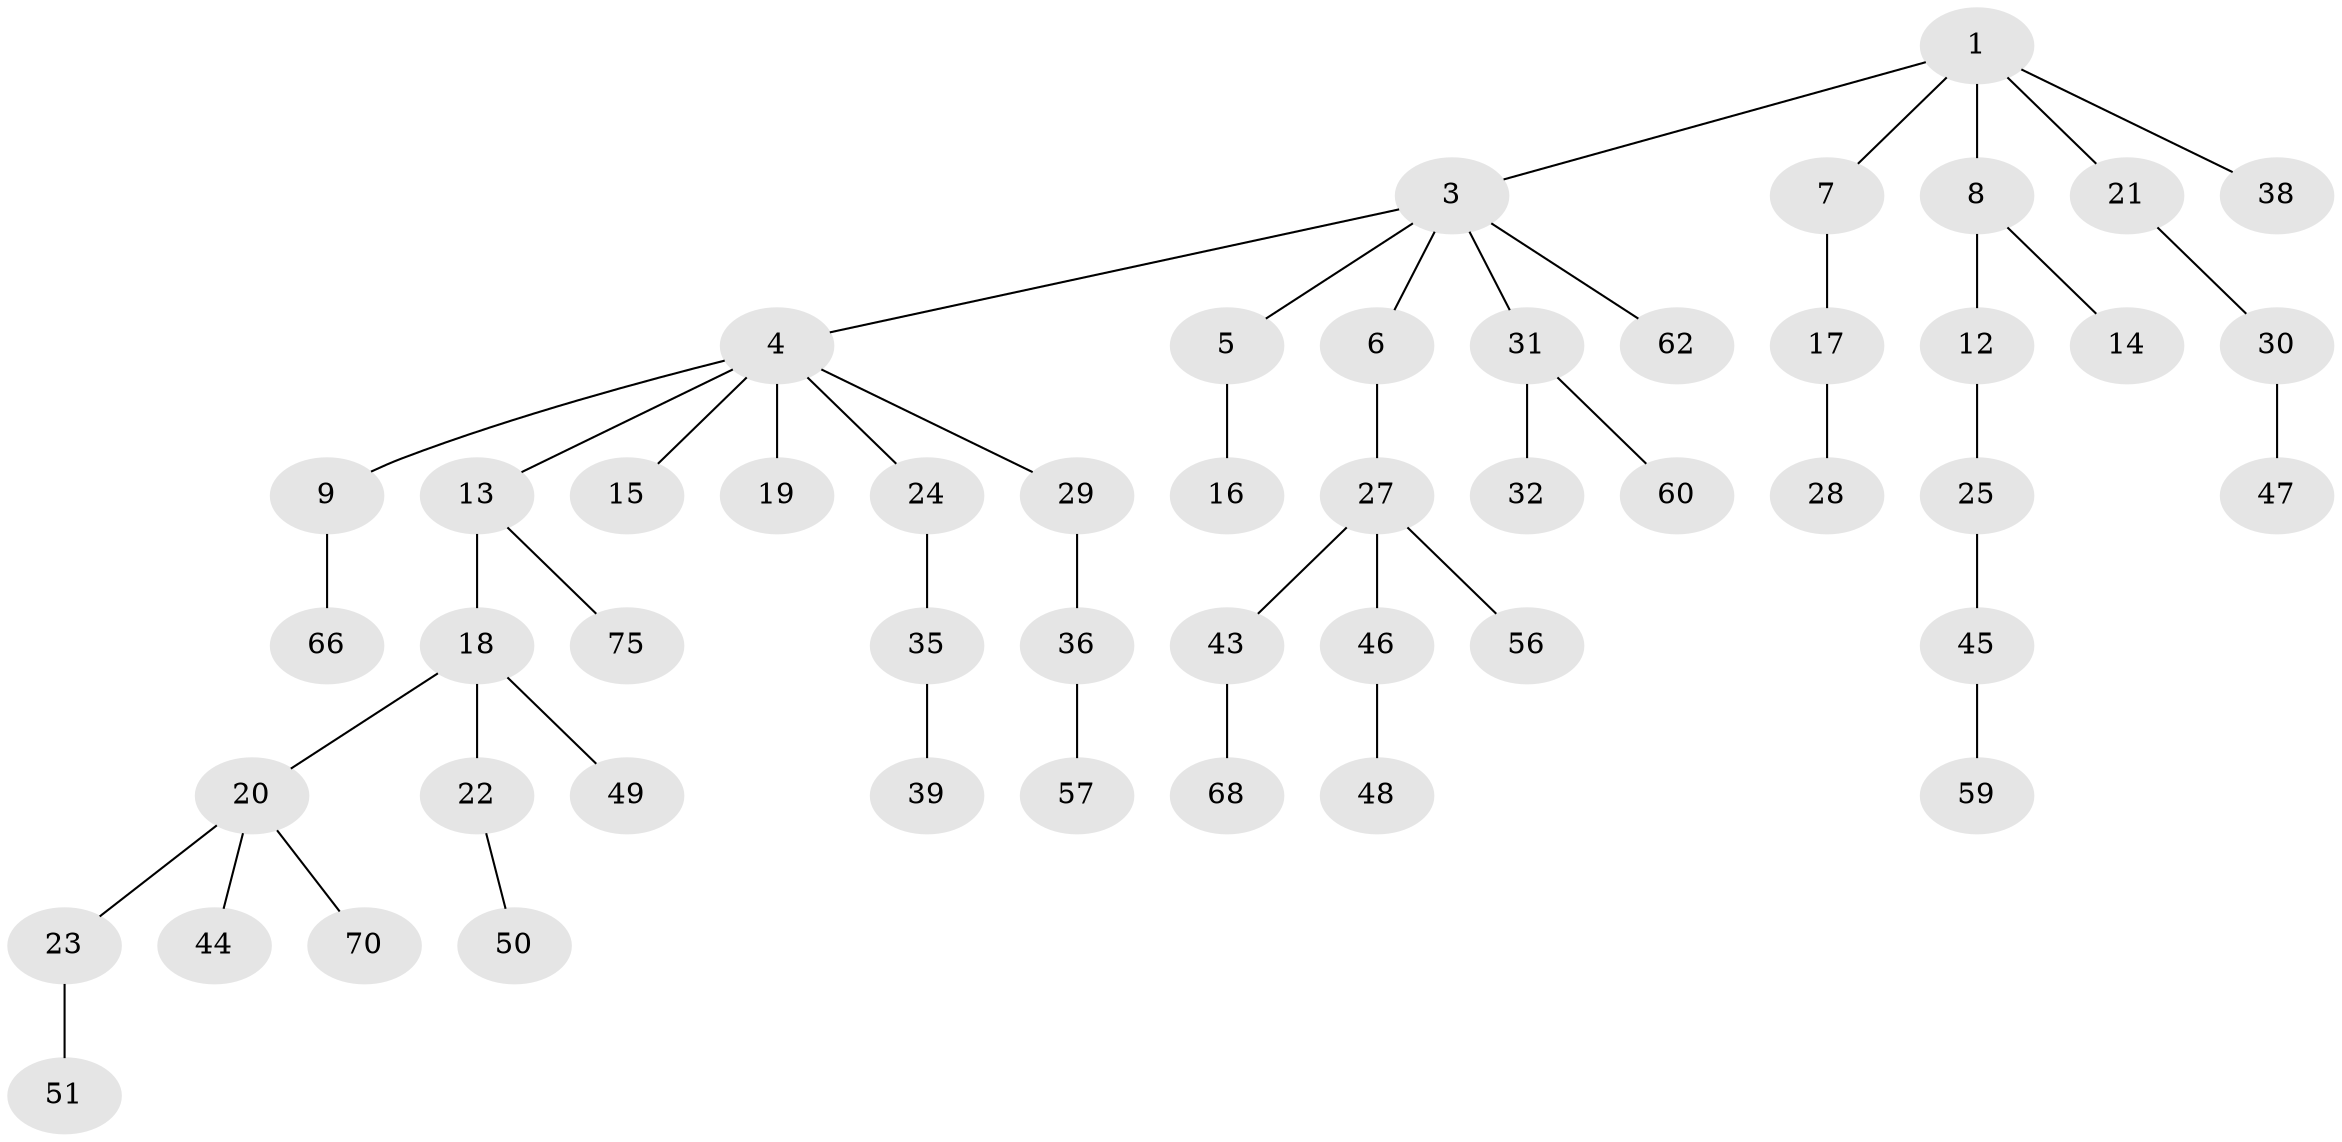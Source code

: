 // Generated by graph-tools (version 1.1) at 2025/52/02/27/25 19:52:12]
// undirected, 50 vertices, 49 edges
graph export_dot {
graph [start="1"]
  node [color=gray90,style=filled];
  1 [super="+2"];
  3 [super="+40"];
  4 [super="+11"];
  5;
  6 [super="+58"];
  7;
  8 [super="+71"];
  9 [super="+10"];
  12 [super="+37"];
  13 [super="+42"];
  14;
  15;
  16;
  17 [super="+65"];
  18 [super="+26"];
  19;
  20 [super="+33"];
  21;
  22 [super="+72"];
  23;
  24;
  25 [super="+41"];
  27 [super="+34"];
  28 [super="+73"];
  29;
  30 [super="+74"];
  31;
  32;
  35 [super="+52"];
  36 [super="+55"];
  38;
  39 [super="+63"];
  43 [super="+54"];
  44;
  45 [super="+69"];
  46;
  47;
  48 [super="+53"];
  49;
  50;
  51 [super="+64"];
  56 [super="+61"];
  57;
  59;
  60 [super="+67"];
  62;
  66;
  68;
  70 [super="+76"];
  75;
  1 -- 7;
  1 -- 21;
  1 -- 38;
  1 -- 8;
  1 -- 3;
  3 -- 4;
  3 -- 5;
  3 -- 6;
  3 -- 31;
  3 -- 62;
  4 -- 9;
  4 -- 19;
  4 -- 29;
  4 -- 24;
  4 -- 13;
  4 -- 15;
  5 -- 16;
  6 -- 27;
  7 -- 17;
  8 -- 12;
  8 -- 14;
  9 -- 66;
  12 -- 25;
  13 -- 18;
  13 -- 75;
  17 -- 28;
  18 -- 20;
  18 -- 22;
  18 -- 49;
  20 -- 23;
  20 -- 70;
  20 -- 44;
  21 -- 30;
  22 -- 50;
  23 -- 51;
  24 -- 35;
  25 -- 45;
  27 -- 43;
  27 -- 46;
  27 -- 56;
  29 -- 36;
  30 -- 47;
  31 -- 32;
  31 -- 60;
  35 -- 39;
  36 -- 57;
  43 -- 68;
  45 -- 59;
  46 -- 48;
}
